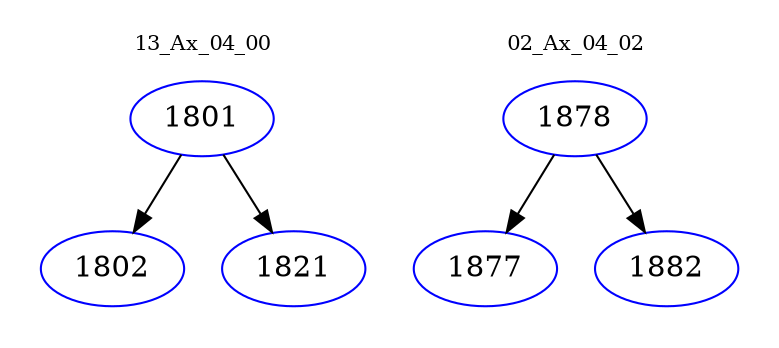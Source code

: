 digraph{
subgraph cluster_0 {
color = white
label = "13_Ax_04_00";
fontsize=10;
T0_1801 [label="1801", color="blue"]
T0_1801 -> T0_1802 [color="black"]
T0_1802 [label="1802", color="blue"]
T0_1801 -> T0_1821 [color="black"]
T0_1821 [label="1821", color="blue"]
}
subgraph cluster_1 {
color = white
label = "02_Ax_04_02";
fontsize=10;
T1_1878 [label="1878", color="blue"]
T1_1878 -> T1_1877 [color="black"]
T1_1877 [label="1877", color="blue"]
T1_1878 -> T1_1882 [color="black"]
T1_1882 [label="1882", color="blue"]
}
}
